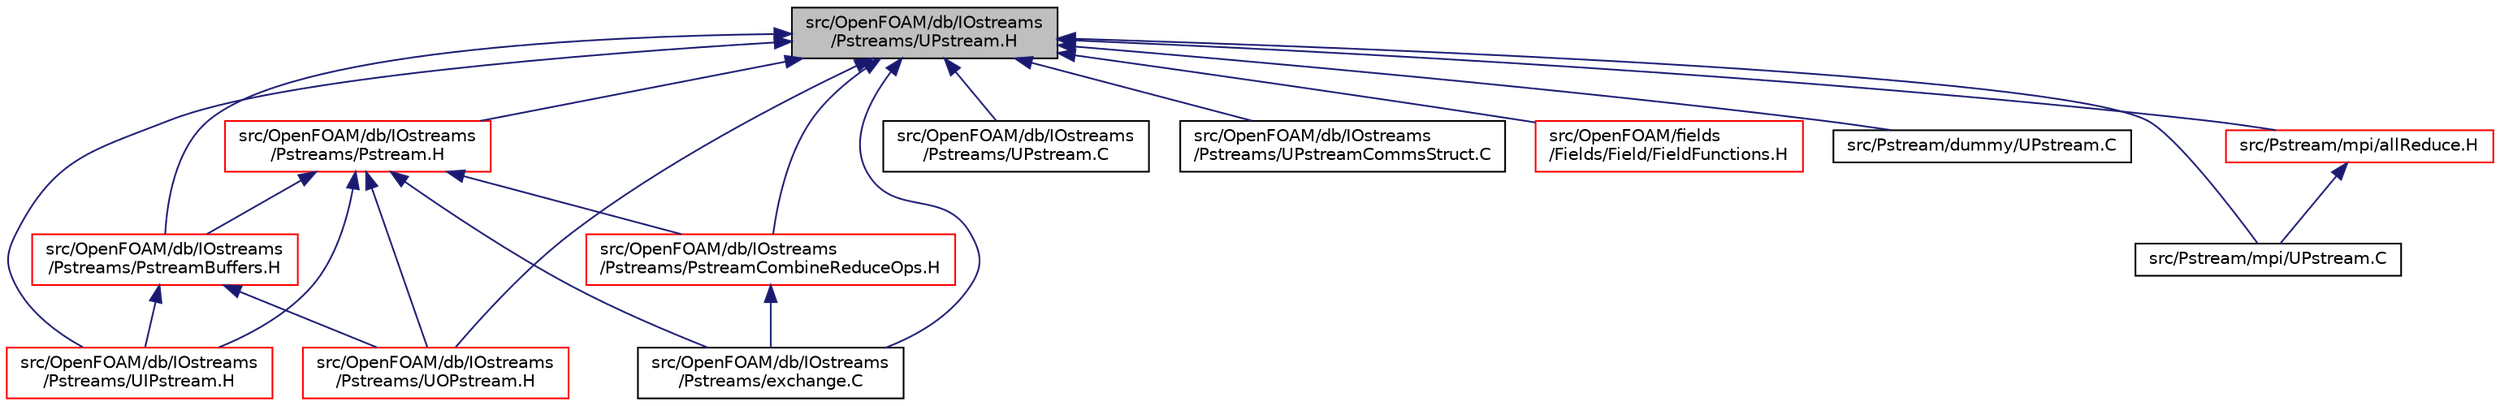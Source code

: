 digraph "src/OpenFOAM/db/IOstreams/Pstreams/UPstream.H"
{
  bgcolor="transparent";
  edge [fontname="Helvetica",fontsize="10",labelfontname="Helvetica",labelfontsize="10"];
  node [fontname="Helvetica",fontsize="10",shape=record];
  Node81 [label="src/OpenFOAM/db/IOstreams\l/Pstreams/UPstream.H",height=0.2,width=0.4,color="black", fillcolor="grey75", style="filled", fontcolor="black"];
  Node81 -> Node82 [dir="back",color="midnightblue",fontsize="10",style="solid",fontname="Helvetica"];
  Node82 [label="src/OpenFOAM/db/IOstreams\l/Pstreams/Pstream.H",height=0.2,width=0.4,color="red",URL="$a09860.html"];
  Node82 -> Node156 [dir="back",color="midnightblue",fontsize="10",style="solid",fontname="Helvetica"];
  Node156 [label="src/OpenFOAM/db/IOstreams\l/Pstreams/UOPstream.H",height=0.2,width=0.4,color="red",URL="$a09884.html"];
  Node82 -> Node160 [dir="back",color="midnightblue",fontsize="10",style="solid",fontname="Helvetica"];
  Node160 [label="src/OpenFOAM/db/IOstreams\l/Pstreams/PstreamBuffers.H",height=0.2,width=0.4,color="red",URL="$a09866.html"];
  Node160 -> Node156 [dir="back",color="midnightblue",fontsize="10",style="solid",fontname="Helvetica"];
  Node160 -> Node161 [dir="back",color="midnightblue",fontsize="10",style="solid",fontname="Helvetica"];
  Node161 [label="src/OpenFOAM/db/IOstreams\l/Pstreams/UIPstream.H",height=0.2,width=0.4,color="red",URL="$a09878.html"];
  Node82 -> Node161 [dir="back",color="midnightblue",fontsize="10",style="solid",fontname="Helvetica"];
  Node82 -> Node173 [dir="back",color="midnightblue",fontsize="10",style="solid",fontname="Helvetica"];
  Node173 [label="src/OpenFOAM/db/IOstreams\l/Pstreams/exchange.C",height=0.2,width=0.4,color="black",URL="$a09836.html",tooltip="Exchange data. "];
  Node82 -> Node174 [dir="back",color="midnightblue",fontsize="10",style="solid",fontname="Helvetica"];
  Node174 [label="src/OpenFOAM/db/IOstreams\l/Pstreams/PstreamCombineReduceOps.H",height=0.2,width=0.4,color="red",URL="$a09869.html",tooltip="Combination-Reduction operation for a parallel run. The information from all nodes is collected on th..."];
  Node174 -> Node173 [dir="back",color="midnightblue",fontsize="10",style="solid",fontname="Helvetica"];
  Node81 -> Node156 [dir="back",color="midnightblue",fontsize="10",style="solid",fontname="Helvetica"];
  Node81 -> Node160 [dir="back",color="midnightblue",fontsize="10",style="solid",fontname="Helvetica"];
  Node81 -> Node161 [dir="back",color="midnightblue",fontsize="10",style="solid",fontname="Helvetica"];
  Node81 -> Node174 [dir="back",color="midnightblue",fontsize="10",style="solid",fontname="Helvetica"];
  Node81 -> Node173 [dir="back",color="midnightblue",fontsize="10",style="solid",fontname="Helvetica"];
  Node81 -> Node2680 [dir="back",color="midnightblue",fontsize="10",style="solid",fontname="Helvetica"];
  Node2680 [label="src/OpenFOAM/db/IOstreams\l/Pstreams/UPstream.C",height=0.2,width=0.4,color="black",URL="$a41906.html"];
  Node81 -> Node2681 [dir="back",color="midnightblue",fontsize="10",style="solid",fontname="Helvetica"];
  Node2681 [label="src/OpenFOAM/db/IOstreams\l/Pstreams/UPstreamCommsStruct.C",height=0.2,width=0.4,color="black",URL="$a09893.html"];
  Node81 -> Node2682 [dir="back",color="midnightblue",fontsize="10",style="solid",fontname="Helvetica"];
  Node2682 [label="src/OpenFOAM/fields\l/Fields/Field/FieldFunctions.H",height=0.2,width=0.4,color="red",URL="$a10295.html"];
  Node81 -> Node195 [dir="back",color="midnightblue",fontsize="10",style="solid",fontname="Helvetica"];
  Node195 [label="src/Pstream/dummy/UPstream.C",height=0.2,width=0.4,color="black",URL="$a41909.html"];
  Node81 -> Node4698 [dir="back",color="midnightblue",fontsize="10",style="solid",fontname="Helvetica"];
  Node4698 [label="src/Pstream/mpi/allReduce.H",height=0.2,width=0.4,color="red",URL="$a13994.html",tooltip="Various functions to wrap MPI_Allreduce. "];
  Node4698 -> Node196 [dir="back",color="midnightblue",fontsize="10",style="solid",fontname="Helvetica"];
  Node196 [label="src/Pstream/mpi/UPstream.C",height=0.2,width=0.4,color="black",URL="$a41912.html"];
  Node81 -> Node196 [dir="back",color="midnightblue",fontsize="10",style="solid",fontname="Helvetica"];
}
